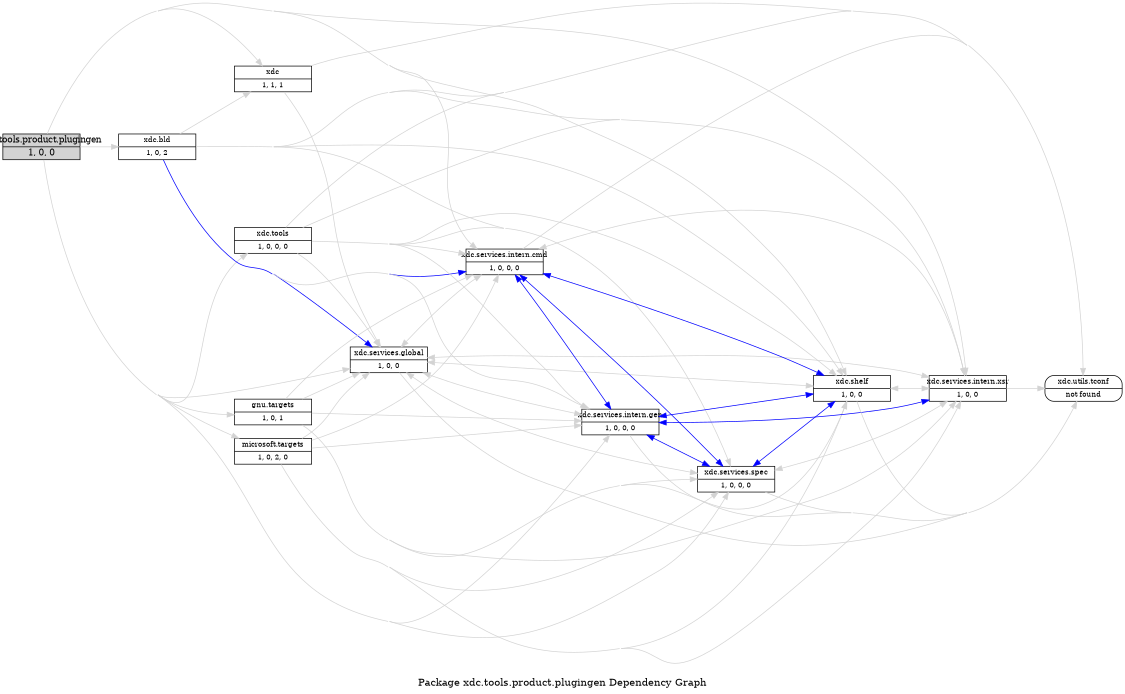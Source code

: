digraph dependencies {
    label="\nPackage xdc.tools.product.plugingen Dependency Graph";
    size="7.5,10";
    rankdir=LR;
    ranksep=".75";
    concentrate="true";
    node [fixedsize=true, width=1.5, style=filled, color=black];
    node [font=Helvetica, fontsize=12, fillcolor=lightgrey];
    xdc_tools_product_plugingen [shape=record,label="xdc.tools.product.plugingen|1, 0, 0", URL="../../../../../../../../../../../rtree/library/trees/xdcprod/xdcprod-o46/product/Linux/xdctools_3_22_04_46/packages/xdc/tools/product/plugingen/package/package.rel.xml"];
    node [fontsize=10, fillcolor=white];

    edge [style=solid, color=blue]

    edge [style=solid, color=lightgrey]
    xdc [shape=record,label="xdc|1, 1, 1", URL="../../../../../../../../../../../rtree/library/trees/xdcprod/xdcprod-o46/product/Linux/xdctools_3_22_04_46/packages/xdc/package/package.rel.svg"];
    xdc_tools_product_plugingen -> xdc;
    xdc_services_global [shape=record,label="xdc.services.global|1, 0, 0", URL="../../../../../../../../../../../rtree/library/trees/xdcprod/xdcprod-o46/product/Linux/xdctools_3_22_04_46/packages/xdc/services/global/package/package.rel.svg"];
    xdc_tools_product_plugingen -> xdc_services_global;
    xdc_bld [shape=record,label="xdc.bld|1, 0, 2", URL="../../../../../../../../../../../rtree/library/trees/xdcprod/xdcprod-o46/product/Linux/xdctools_3_22_04_46/packages/xdc/bld/package/package.rel.svg"];
    xdc_tools_product_plugingen -> xdc_bld;
    gnu_targets [shape=record,label="gnu.targets|1, 0, 1", URL="../../../../../../../../../../../rtree/library/trees/xdcprod/xdcprod-o46/product/Linux/xdctools_3_22_04_46/packages/gnu/targets/package/package.rel.svg"];
    xdc_tools_product_plugingen -> gnu_targets;
    microsoft_targets [shape=record,label="microsoft.targets|1, 0, 2, 0", URL="../../../../../../../../../../../rtree/library/trees/xdcprod/xdcprod-o46/product/Linux/xdctools_3_22_04_46/packages/microsoft/targets/package/package.rel.svg"];
    xdc_tools_product_plugingen -> microsoft_targets;
    xdc_tools [shape=record,label="xdc.tools|1, 0, 0, 0", URL="../../../../../../../../../../../rtree/library/trees/xdcprod/xdcprod-o46/product/Linux/xdctools_3_22_04_46/packages/xdc/tools/package/package.rel.svg"];
    xdc_tools_product_plugingen -> xdc_tools;
    xdc_services_intern_cmd [shape=record,label="xdc.services.intern.cmd|1, 0, 0, 0", URL="../../../../../../../../../../../rtree/library/trees/xdcprod/xdcprod-o46/product/Linux/xdctools_3_22_04_46/packages/xdc/services/intern/cmd/package/package.rel.svg"];
    xdc_tools_product_plugingen -> xdc_services_intern_cmd;
    xdc_services_intern_gen [shape=record,label="xdc.services.intern.gen|1, 0, 0, 0", URL="../../../../../../../../../../../rtree/library/trees/xdcprod/xdcprod-o46/product/Linux/xdctools_3_22_04_46/packages/xdc/services/intern/gen/package/package.rel.svg"];
    xdc_tools_product_plugingen -> xdc_services_intern_gen;
    xdc_services_intern_xsr [shape=record,label="xdc.services.intern.xsr|1, 0, 0", URL="../../../../../../../../../../../rtree/library/trees/xdcprod/xdcprod-o46/product/Linux/xdctools_3_22_04_46/packages/xdc/services/intern/xsr/package/package.rel.svg"];
    xdc_tools_product_plugingen -> xdc_services_intern_xsr;
    xdc_shelf [shape=record,label="xdc.shelf|1, 0, 0", URL="../../../../../../../../../../../rtree/library/trees/xdcprod/xdcprod-o46/product/Linux/xdctools_3_22_04_46/packages/xdc/shelf/package/package.rel.svg"];
    xdc_tools_product_plugingen -> xdc_shelf;
    xdc_services_spec [shape=record,label="xdc.services.spec|1, 0, 0, 0", URL="../../../../../../../../../../../rtree/library/trees/xdcprod/xdcprod-o46/product/Linux/xdctools_3_22_04_46/packages/xdc/services/spec/package/package.rel.svg"];
    xdc_tools_product_plugingen -> xdc_services_spec;

    edge [style=solid, color=blue]
    xdc_services_spec -> xdc_shelf;

    edge [style=solid, color=lightgrey]
    xdc_utils_tconf [shape=record,label="xdc.utils.tconf|not found"style=rounded, ];
    xdc_services_spec -> xdc_utils_tconf;
    xdc_services_spec -> xdc_services_global;
    xdc_services_spec -> xdc_shelf;
    xdc_services_spec -> xdc_services_intern_cmd;
    xdc_services_spec -> xdc_services_intern_gen;
    xdc_services_spec -> xdc_services_intern_xsr;

    edge [style=solid, color=blue]

    edge [style=solid, color=lightgrey]

    edge [style=solid, color=blue]

    edge [style=solid, color=lightgrey]
    xdc_shelf -> xdc_utils_tconf;
    xdc_shelf -> xdc_services_global;
    xdc_shelf -> xdc_services_spec;
    xdc_shelf -> xdc_services_intern_cmd;
    xdc_shelf -> xdc_services_intern_gen;
    xdc_shelf -> xdc_services_intern_xsr;

    edge [style=solid, color=blue]
    xdc_services_intern_xsr -> xdc_services_global;

    edge [style=solid, color=lightgrey]
    xdc_services_intern_xsr -> xdc_utils_tconf;
    xdc_services_intern_xsr -> xdc_services_global;
    xdc_services_intern_xsr -> xdc_services_spec;
    xdc_services_intern_xsr -> xdc_shelf;
    xdc_services_intern_xsr -> xdc_services_intern_cmd;
    xdc_services_intern_xsr -> xdc_services_intern_gen;

    edge [style=solid, color=blue]
    xdc_services_intern_gen -> xdc_shelf;
    xdc_services_intern_gen -> xdc_services_spec;
    xdc_services_intern_gen -> xdc_services_global;
    xdc_services_intern_gen -> xdc_services_intern_xsr;

    edge [style=solid, color=lightgrey]
    xdc_services_intern_gen -> xdc_utils_tconf;
    xdc_services_intern_gen -> xdc_services_global;
    xdc_services_intern_gen -> xdc_services_spec;
    xdc_services_intern_gen -> xdc_shelf;
    xdc_services_intern_gen -> xdc_services_intern_cmd;
    xdc_services_intern_gen -> xdc_services_intern_xsr;

    edge [style=solid, color=blue]
    xdc_services_intern_cmd -> xdc_shelf;
    xdc_services_intern_cmd -> xdc_services_spec;
    xdc_services_intern_cmd -> xdc_services_global;
    xdc_services_intern_cmd -> xdc_services_intern_gen;

    edge [style=solid, color=lightgrey]
    xdc_services_intern_cmd -> xdc_utils_tconf;
    xdc_services_intern_cmd -> xdc_services_global;
    xdc_services_intern_cmd -> xdc_services_spec;
    xdc_services_intern_cmd -> xdc_shelf;
    xdc_services_intern_cmd -> xdc_services_intern_gen;
    xdc_services_intern_cmd -> xdc_services_intern_xsr;

    edge [style=solid, color=blue]

    edge [style=solid, color=lightgrey]
    xdc_tools -> xdc_utils_tconf;
    xdc_tools -> xdc_services_global;
    xdc_tools -> xdc_services_spec;
    xdc_tools -> xdc_shelf;
    xdc_tools -> xdc_services_intern_cmd;
    xdc_tools -> xdc_services_intern_gen;
    xdc_tools -> xdc_services_intern_xsr;

    edge [style=solid, color=blue]

    edge [style=solid, color=lightgrey]
    microsoft_targets -> xdc_services_global;
    microsoft_targets -> xdc_services_spec;
    microsoft_targets -> xdc_services_intern_gen;
    microsoft_targets -> xdc_services_intern_cmd;
    microsoft_targets -> xdc_services_intern_xsr;
    microsoft_targets -> xdc_shelf;

    edge [style=solid, color=blue]

    edge [style=solid, color=lightgrey]
    gnu_targets -> xdc_services_global;
    gnu_targets -> xdc_services_spec;
    gnu_targets -> xdc_services_intern_gen;
    gnu_targets -> xdc_services_intern_cmd;
    gnu_targets -> xdc_services_intern_xsr;
    gnu_targets -> xdc_shelf;

    edge [style=solid, color=blue]
    xdc_bld -> xdc_services_global;
    xdc_bld -> xdc_services_intern_cmd;

    edge [style=solid, color=lightgrey]
    xdc_bld -> xdc_utils_tconf;
    xdc_bld -> xdc;
    xdc_bld -> xdc_services_global;
    xdc_bld -> xdc_services_spec;
    xdc_bld -> xdc_shelf;
    xdc_bld -> xdc_services_intern_cmd;
    xdc_bld -> xdc_services_intern_gen;
    xdc_bld -> xdc_services_intern_xsr;

    edge [style=solid, color=blue]

    edge [style=solid, color=lightgrey]
    xdc_services_global -> xdc_utils_tconf;
    xdc_services_global -> xdc_services_spec;
    xdc_services_global -> xdc_shelf;
    xdc_services_global -> xdc_services_intern_cmd;
    xdc_services_global -> xdc_services_intern_gen;
    xdc_services_global -> xdc_services_intern_xsr;

    edge [style=solid, color=blue]

    edge [style=solid, color=lightgrey]
    xdc -> xdc_utils_tconf;
    xdc -> xdc_services_global;
}

